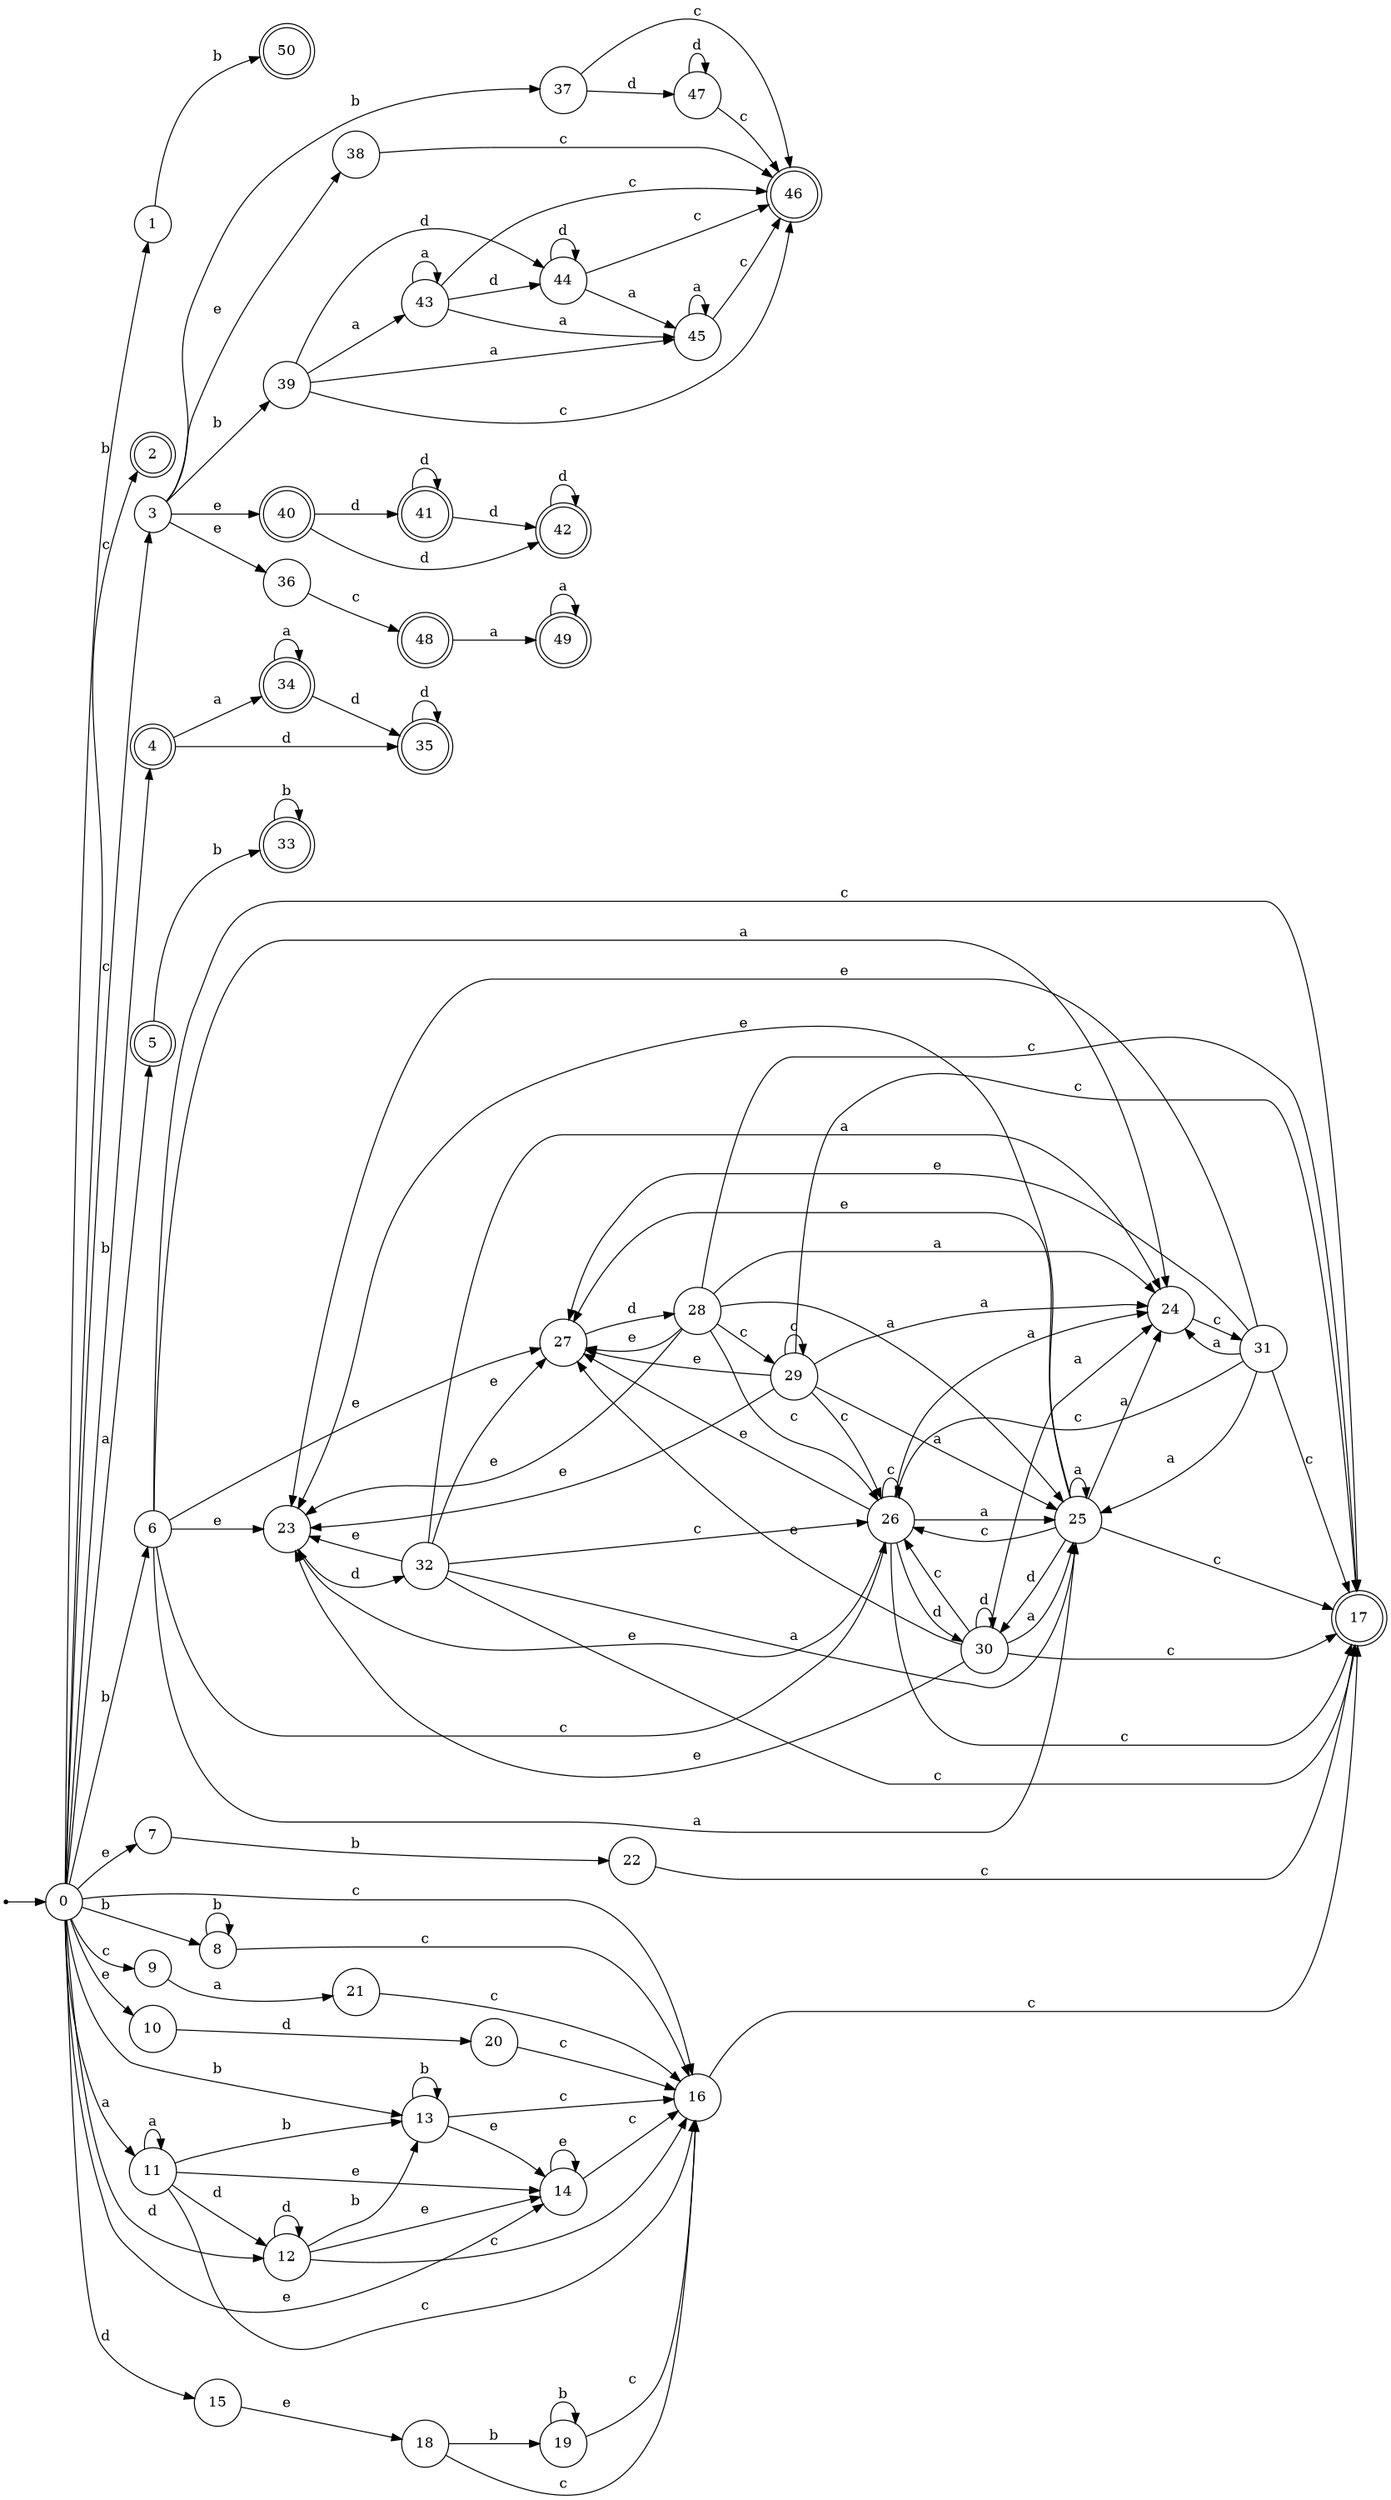 digraph finite_state_machine {
rankdir=LR;
size="20,20";
node [shape = point]; "dummy0"
node [shape = circle]; "0";
"dummy0" -> "0";
node [shape = circle]; "1";
node [shape = doublecircle]; "2";node [shape = circle]; "3";
node [shape = doublecircle]; "4";node [shape = doublecircle]; "5";node [shape = circle]; "6";
node [shape = circle]; "7";
node [shape = circle]; "8";
node [shape = circle]; "9";
node [shape = circle]; "10";
node [shape = circle]; "11";
node [shape = circle]; "12";
node [shape = circle]; "13";
node [shape = circle]; "14";
node [shape = circle]; "15";
node [shape = circle]; "16";
node [shape = doublecircle]; "17";node [shape = circle]; "18";
node [shape = circle]; "19";
node [shape = circle]; "20";
node [shape = circle]; "21";
node [shape = circle]; "22";
node [shape = circle]; "23";
node [shape = circle]; "24";
node [shape = circle]; "25";
node [shape = circle]; "26";
node [shape = circle]; "27";
node [shape = circle]; "28";
node [shape = circle]; "29";
node [shape = circle]; "30";
node [shape = circle]; "31";
node [shape = circle]; "32";
node [shape = doublecircle]; "33";node [shape = doublecircle]; "34";node [shape = doublecircle]; "35";node [shape = circle]; "36";
node [shape = circle]; "37";
node [shape = circle]; "38";
node [shape = circle]; "39";
node [shape = doublecircle]; "40";node [shape = doublecircle]; "41";node [shape = doublecircle]; "42";node [shape = circle]; "43";
node [shape = circle]; "44";
node [shape = circle]; "45";
node [shape = doublecircle]; "46";node [shape = circle]; "47";
node [shape = doublecircle]; "48";node [shape = doublecircle]; "49";node [shape = doublecircle]; "50";"0" -> "1" [label = "b"];
 "0" -> "4" [label = "b"];
 "0" -> "6" [label = "b"];
 "0" -> "8" [label = "b"];
 "0" -> "13" [label = "b"];
 "0" -> "16" [label = "c"];
 "0" -> "9" [label = "c"];
 "0" -> "2" [label = "c"];
 "0" -> "3" [label = "c"];
 "0" -> "11" [label = "a"];
 "0" -> "5" [label = "a"];
 "0" -> "10" [label = "e"];
 "0" -> "14" [label = "e"];
 "0" -> "7" [label = "e"];
 "0" -> "12" [label = "d"];
 "0" -> "15" [label = "d"];
 "16" -> "17" [label = "c"];
 "15" -> "18" [label = "e"];
 "18" -> "19" [label = "b"];
 "18" -> "16" [label = "c"];
 "19" -> "19" [label = "b"];
 "19" -> "16" [label = "c"];
 "14" -> "14" [label = "e"];
 "14" -> "16" [label = "c"];
 "13" -> "13" [label = "b"];
 "13" -> "14" [label = "e"];
 "13" -> "16" [label = "c"];
 "12" -> "12" [label = "d"];
 "12" -> "13" [label = "b"];
 "12" -> "14" [label = "e"];
 "12" -> "16" [label = "c"];
 "11" -> "11" [label = "a"];
 "11" -> "12" [label = "d"];
 "11" -> "13" [label = "b"];
 "11" -> "14" [label = "e"];
 "11" -> "16" [label = "c"];
 "10" -> "20" [label = "d"];
 "20" -> "16" [label = "c"];
 "9" -> "21" [label = "a"];
 "21" -> "16" [label = "c"];
 "8" -> "8" [label = "b"];
 "8" -> "16" [label = "c"];
 "7" -> "22" [label = "b"];
 "22" -> "17" [label = "c"];
 "6" -> "27" [label = "e"];
 "6" -> "23" [label = "e"];
 "6" -> "24" [label = "a"];
 "6" -> "25" [label = "a"];
 "6" -> "17" [label = "c"];
 "6" -> "26" [label = "c"];
 "27" -> "28" [label = "d"];
 "28" -> "27" [label = "e"];
 "28" -> "23" [label = "e"];
 "28" -> "17" [label = "c"];
 "28" -> "26" [label = "c"];
 "28" -> "29" [label = "c"];
 "28" -> "24" [label = "a"];
 "28" -> "25" [label = "a"];
 "29" -> "17" [label = "c"];
 "29" -> "26" [label = "c"];
 "29" -> "29" [label = "c"];
 "29" -> "27" [label = "e"];
 "29" -> "23" [label = "e"];
 "29" -> "24" [label = "a"];
 "29" -> "25" [label = "a"];
 "26" -> "17" [label = "c"];
 "26" -> "26" [label = "c"];
 "26" -> "24" [label = "a"];
 "26" -> "25" [label = "a"];
 "26" -> "30" [label = "d"];
 "26" -> "27" [label = "e"];
 "26" -> "23" [label = "e"];
 "30" -> "30" [label = "d"];
 "30" -> "24" [label = "a"];
 "30" -> "25" [label = "a"];
 "30" -> "17" [label = "c"];
 "30" -> "26" [label = "c"];
 "30" -> "27" [label = "e"];
 "30" -> "23" [label = "e"];
 "25" -> "24" [label = "a"];
 "25" -> "25" [label = "a"];
 "25" -> "17" [label = "c"];
 "25" -> "26" [label = "c"];
 "25" -> "30" [label = "d"];
 "25" -> "27" [label = "e"];
 "25" -> "23" [label = "e"];
 "24" -> "31" [label = "c"];
 "31" -> "24" [label = "a"];
 "31" -> "25" [label = "a"];
 "31" -> "27" [label = "e"];
 "31" -> "23" [label = "e"];
 "31" -> "17" [label = "c"];
 "31" -> "26" [label = "c"];
 "23" -> "32" [label = "d"];
 "32" -> "27" [label = "e"];
 "32" -> "23" [label = "e"];
 "32" -> "24" [label = "a"];
 "32" -> "25" [label = "a"];
 "32" -> "17" [label = "c"];
 "32" -> "26" [label = "c"];
 "5" -> "33" [label = "b"];
 "33" -> "33" [label = "b"];
 "4" -> "34" [label = "a"];
 "4" -> "35" [label = "d"];
 "35" -> "35" [label = "d"];
 "34" -> "34" [label = "a"];
 "34" -> "35" [label = "d"];
 "3" -> "40" [label = "e"];
 "3" -> "36" [label = "e"];
 "3" -> "38" [label = "e"];
 "3" -> "37" [label = "b"];
 "3" -> "39" [label = "b"];
 "40" -> "41" [label = "d"];
 "40" -> "42" [label = "d"];
 "42" -> "42" [label = "d"];
 "41" -> "41" [label = "d"];
 "41" -> "42" [label = "d"];
 "39" -> "43" [label = "a"];
 "39" -> "45" [label = "a"];
 "39" -> "44" [label = "d"];
 "39" -> "46" [label = "c"];
 "45" -> "45" [label = "a"];
 "45" -> "46" [label = "c"];
 "44" -> "44" [label = "d"];
 "44" -> "45" [label = "a"];
 "44" -> "46" [label = "c"];
 "43" -> "43" [label = "a"];
 "43" -> "45" [label = "a"];
 "43" -> "44" [label = "d"];
 "43" -> "46" [label = "c"];
 "38" -> "46" [label = "c"];
 "37" -> "47" [label = "d"];
 "37" -> "46" [label = "c"];
 "47" -> "47" [label = "d"];
 "47" -> "46" [label = "c"];
 "36" -> "48" [label = "c"];
 "48" -> "49" [label = "a"];
 "49" -> "49" [label = "a"];
 "1" -> "50" [label = "b"];
 }
